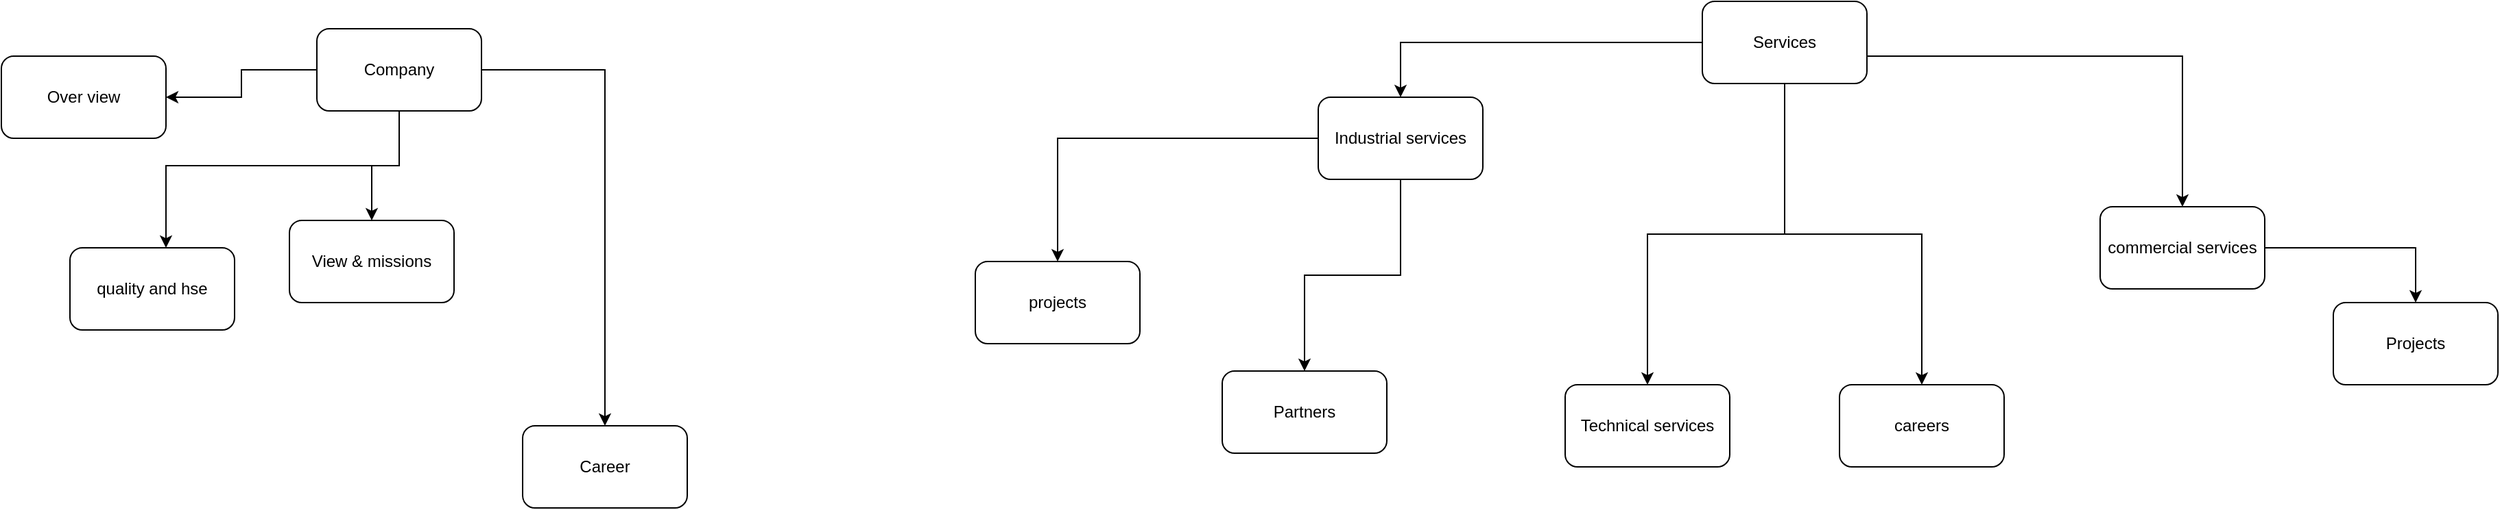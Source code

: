 <mxfile version="20.8.23" type="github">
  <diagram name="Page-1" id="5uXqgnEoF-fp1z5_P5nv">
    <mxGraphModel dx="4261" dy="1433" grid="0" gridSize="10" guides="1" tooltips="1" connect="1" arrows="1" fold="1" page="1" pageScale="1" pageWidth="827" pageHeight="1169" math="0" shadow="0">
      <root>
        <mxCell id="0" />
        <mxCell id="1" parent="0" />
        <mxCell id="rRifXNph-r6so2-wfrlB-3" style="edgeStyle=orthogonalEdgeStyle;rounded=0;orthogonalLoop=1;jettySize=auto;html=1;" edge="1" parent="1" source="rRifXNph-r6so2-wfrlB-1" target="rRifXNph-r6so2-wfrlB-2">
          <mxGeometry relative="1" as="geometry" />
        </mxCell>
        <mxCell id="rRifXNph-r6so2-wfrlB-5" style="edgeStyle=orthogonalEdgeStyle;rounded=0;orthogonalLoop=1;jettySize=auto;html=1;" edge="1" parent="1" source="rRifXNph-r6so2-wfrlB-1" target="rRifXNph-r6so2-wfrlB-4">
          <mxGeometry relative="1" as="geometry">
            <Array as="points">
              <mxPoint x="500" y="200" />
            </Array>
          </mxGeometry>
        </mxCell>
        <mxCell id="rRifXNph-r6so2-wfrlB-7" style="edgeStyle=orthogonalEdgeStyle;rounded=0;orthogonalLoop=1;jettySize=auto;html=1;" edge="1" parent="1" source="rRifXNph-r6so2-wfrlB-1" target="rRifXNph-r6so2-wfrlB-6">
          <mxGeometry relative="1" as="geometry" />
        </mxCell>
        <mxCell id="rRifXNph-r6so2-wfrlB-17" style="edgeStyle=orthogonalEdgeStyle;rounded=0;orthogonalLoop=1;jettySize=auto;html=1;" edge="1" parent="1" source="rRifXNph-r6so2-wfrlB-1" target="rRifXNph-r6so2-wfrlB-16">
          <mxGeometry relative="1" as="geometry" />
        </mxCell>
        <mxCell id="rRifXNph-r6so2-wfrlB-1" value="Services" style="rounded=1;whiteSpace=wrap;html=1;" vertex="1" parent="1">
          <mxGeometry x="150" y="160" width="120" height="60" as="geometry" />
        </mxCell>
        <mxCell id="rRifXNph-r6so2-wfrlB-9" style="edgeStyle=orthogonalEdgeStyle;rounded=0;orthogonalLoop=1;jettySize=auto;html=1;" edge="1" parent="1" source="rRifXNph-r6so2-wfrlB-2" target="rRifXNph-r6so2-wfrlB-8">
          <mxGeometry relative="1" as="geometry" />
        </mxCell>
        <mxCell id="rRifXNph-r6so2-wfrlB-13" style="edgeStyle=orthogonalEdgeStyle;rounded=0;orthogonalLoop=1;jettySize=auto;html=1;" edge="1" parent="1" source="rRifXNph-r6so2-wfrlB-2" target="rRifXNph-r6so2-wfrlB-12">
          <mxGeometry relative="1" as="geometry" />
        </mxCell>
        <mxCell id="rRifXNph-r6so2-wfrlB-2" value="Industrial services" style="rounded=1;whiteSpace=wrap;html=1;" vertex="1" parent="1">
          <mxGeometry x="-130" y="230" width="120" height="60" as="geometry" />
        </mxCell>
        <mxCell id="rRifXNph-r6so2-wfrlB-15" style="edgeStyle=orthogonalEdgeStyle;rounded=0;orthogonalLoop=1;jettySize=auto;html=1;" edge="1" parent="1" source="rRifXNph-r6so2-wfrlB-4" target="rRifXNph-r6so2-wfrlB-14">
          <mxGeometry relative="1" as="geometry" />
        </mxCell>
        <mxCell id="rRifXNph-r6so2-wfrlB-4" value="commercial services" style="rounded=1;whiteSpace=wrap;html=1;" vertex="1" parent="1">
          <mxGeometry x="440" y="310" width="120" height="60" as="geometry" />
        </mxCell>
        <mxCell id="rRifXNph-r6so2-wfrlB-6" value="Technical services" style="rounded=1;whiteSpace=wrap;html=1;" vertex="1" parent="1">
          <mxGeometry x="50" y="440" width="120" height="60" as="geometry" />
        </mxCell>
        <mxCell id="rRifXNph-r6so2-wfrlB-8" value="projects" style="rounded=1;whiteSpace=wrap;html=1;" vertex="1" parent="1">
          <mxGeometry x="-380" y="350" width="120" height="60" as="geometry" />
        </mxCell>
        <mxCell id="rRifXNph-r6so2-wfrlB-12" value="Partners" style="rounded=1;whiteSpace=wrap;html=1;" vertex="1" parent="1">
          <mxGeometry x="-200" y="430" width="120" height="60" as="geometry" />
        </mxCell>
        <mxCell id="rRifXNph-r6so2-wfrlB-14" value="Projects" style="rounded=1;whiteSpace=wrap;html=1;" vertex="1" parent="1">
          <mxGeometry x="610" y="380" width="120" height="60" as="geometry" />
        </mxCell>
        <mxCell id="rRifXNph-r6so2-wfrlB-16" value="careers" style="rounded=1;whiteSpace=wrap;html=1;" vertex="1" parent="1">
          <mxGeometry x="250" y="440" width="120" height="60" as="geometry" />
        </mxCell>
        <mxCell id="rRifXNph-r6so2-wfrlB-20" style="edgeStyle=orthogonalEdgeStyle;rounded=0;orthogonalLoop=1;jettySize=auto;html=1;" edge="1" parent="1" source="rRifXNph-r6so2-wfrlB-18" target="rRifXNph-r6so2-wfrlB-19">
          <mxGeometry relative="1" as="geometry" />
        </mxCell>
        <mxCell id="rRifXNph-r6so2-wfrlB-22" style="edgeStyle=orthogonalEdgeStyle;rounded=0;orthogonalLoop=1;jettySize=auto;html=1;" edge="1" parent="1" source="rRifXNph-r6so2-wfrlB-18" target="rRifXNph-r6so2-wfrlB-21">
          <mxGeometry relative="1" as="geometry" />
        </mxCell>
        <mxCell id="rRifXNph-r6so2-wfrlB-24" style="edgeStyle=orthogonalEdgeStyle;rounded=0;orthogonalLoop=1;jettySize=auto;html=1;" edge="1" parent="1" source="rRifXNph-r6so2-wfrlB-18" target="rRifXNph-r6so2-wfrlB-23">
          <mxGeometry relative="1" as="geometry">
            <Array as="points">
              <mxPoint x="-800" y="280" />
              <mxPoint x="-970" y="280" />
            </Array>
          </mxGeometry>
        </mxCell>
        <mxCell id="rRifXNph-r6so2-wfrlB-26" style="edgeStyle=orthogonalEdgeStyle;rounded=0;orthogonalLoop=1;jettySize=auto;html=1;" edge="1" parent="1" source="rRifXNph-r6so2-wfrlB-18" target="rRifXNph-r6so2-wfrlB-25">
          <mxGeometry relative="1" as="geometry" />
        </mxCell>
        <mxCell id="rRifXNph-r6so2-wfrlB-18" value="Company" style="rounded=1;whiteSpace=wrap;html=1;" vertex="1" parent="1">
          <mxGeometry x="-860" y="180" width="120" height="60" as="geometry" />
        </mxCell>
        <mxCell id="rRifXNph-r6so2-wfrlB-19" value="Over view" style="rounded=1;whiteSpace=wrap;html=1;" vertex="1" parent="1">
          <mxGeometry x="-1090" y="200" width="120" height="60" as="geometry" />
        </mxCell>
        <mxCell id="rRifXNph-r6so2-wfrlB-21" value="View &amp;amp; missions" style="rounded=1;whiteSpace=wrap;html=1;" vertex="1" parent="1">
          <mxGeometry x="-880" y="320" width="120" height="60" as="geometry" />
        </mxCell>
        <mxCell id="rRifXNph-r6so2-wfrlB-23" value="quality and hse" style="rounded=1;whiteSpace=wrap;html=1;" vertex="1" parent="1">
          <mxGeometry x="-1040" y="340" width="120" height="60" as="geometry" />
        </mxCell>
        <mxCell id="rRifXNph-r6so2-wfrlB-25" value="Career" style="rounded=1;whiteSpace=wrap;html=1;" vertex="1" parent="1">
          <mxGeometry x="-710" y="470" width="120" height="60" as="geometry" />
        </mxCell>
      </root>
    </mxGraphModel>
  </diagram>
</mxfile>
